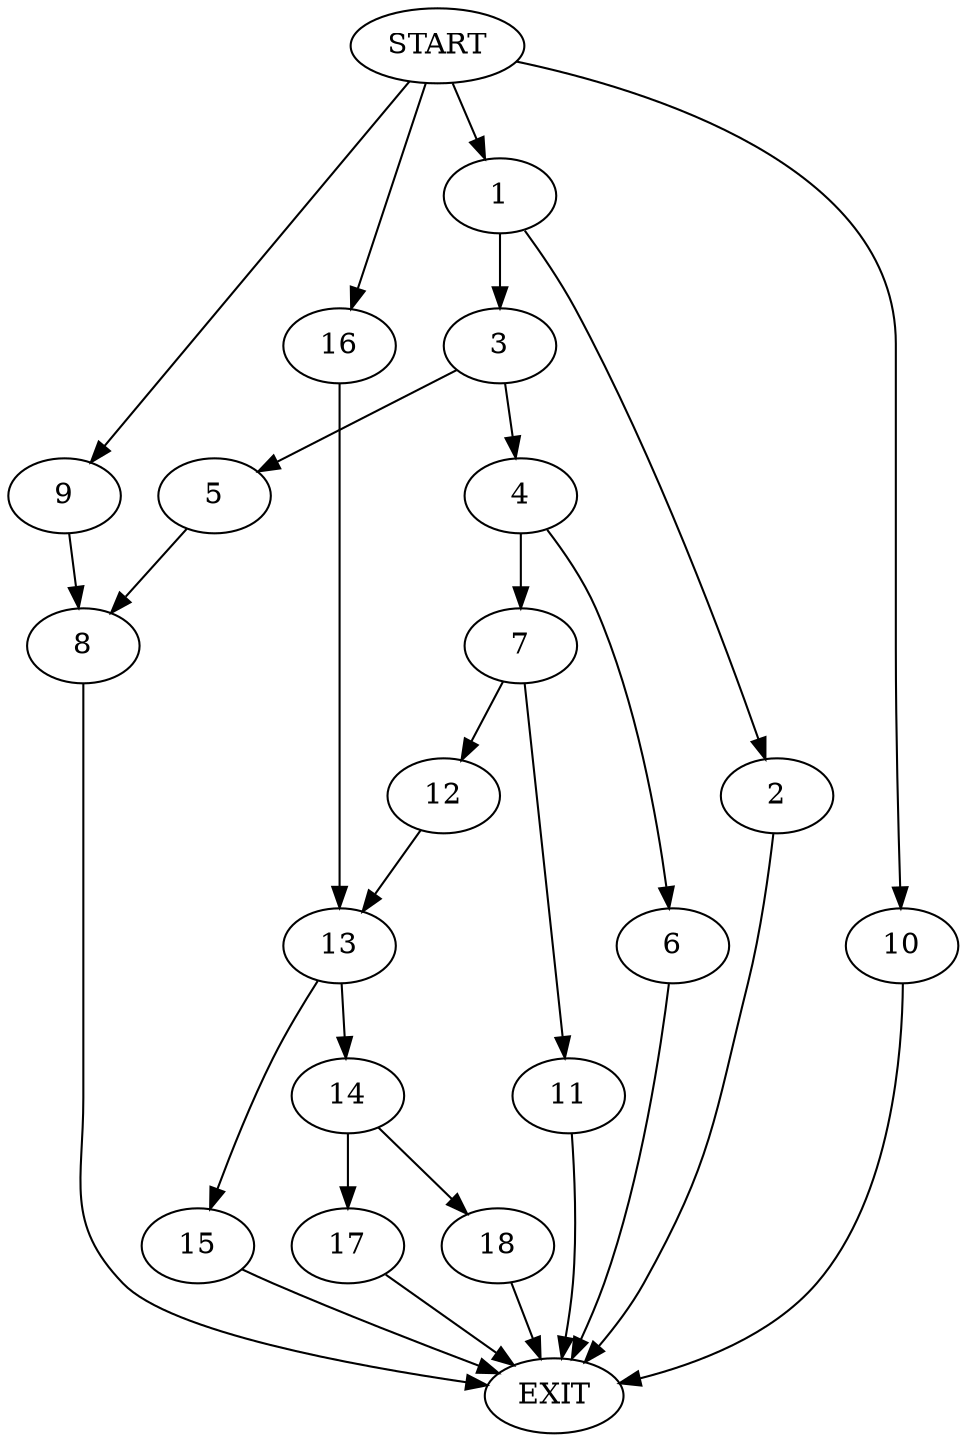 digraph {
0 [label="START"]
19 [label="EXIT"]
0 -> 1
1 -> 2
1 -> 3
3 -> 4
3 -> 5
2 -> 19
4 -> 6
4 -> 7
5 -> 8
8 -> 19
0 -> 9
9 -> 8
0 -> 10
10 -> 19
7 -> 11
7 -> 12
6 -> 19
12 -> 13
11 -> 19
13 -> 14
13 -> 15
0 -> 16
16 -> 13
14 -> 17
14 -> 18
15 -> 19
17 -> 19
18 -> 19
}

